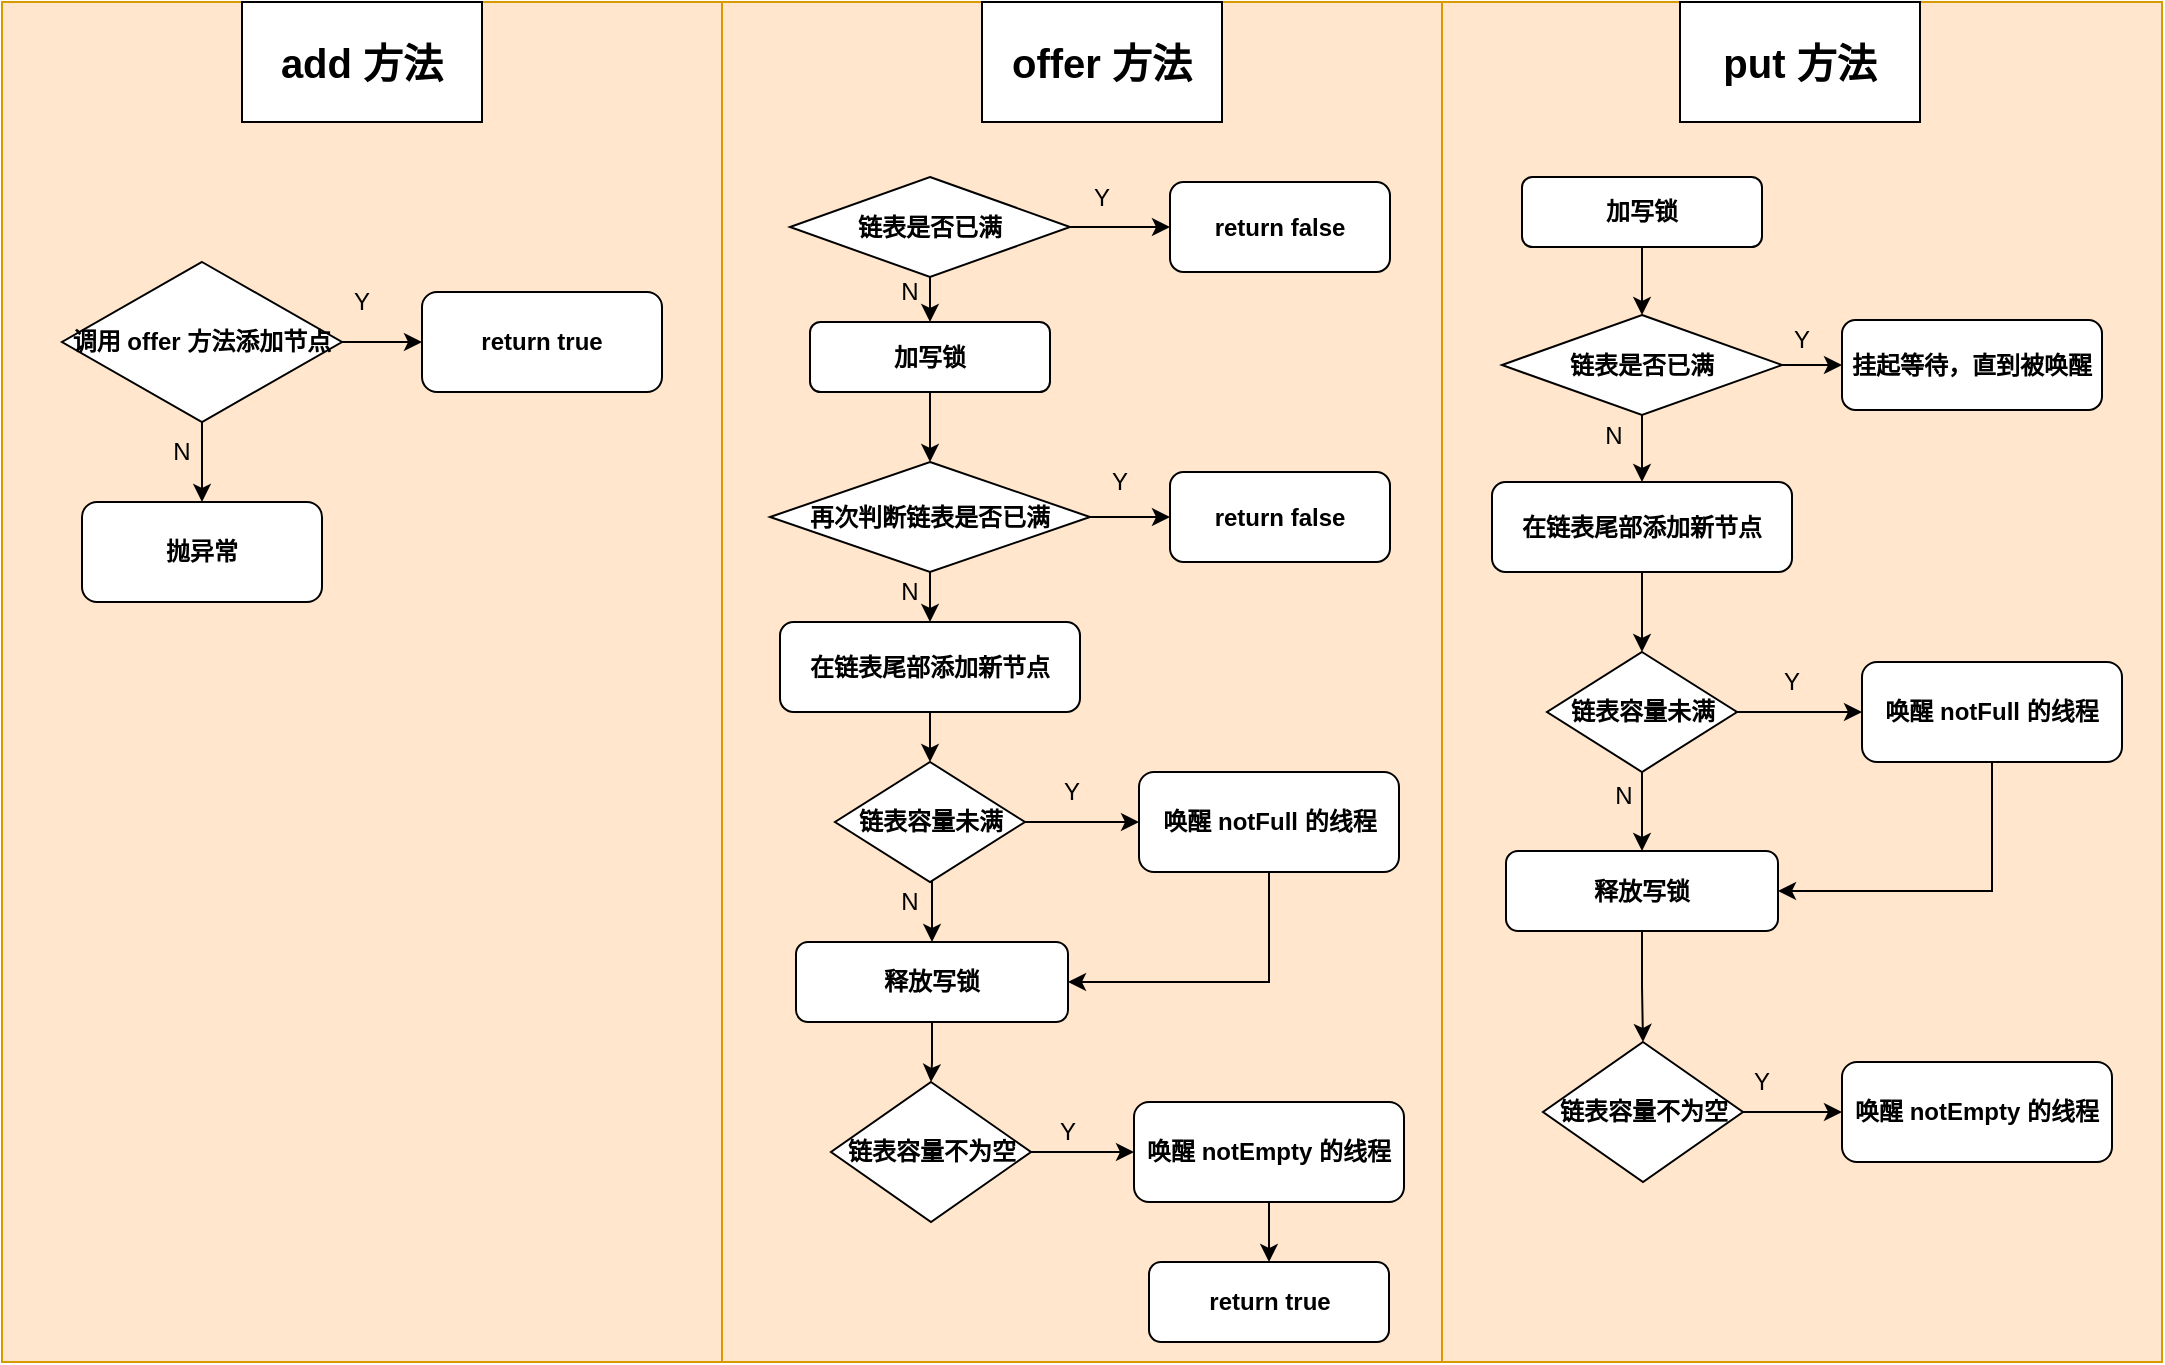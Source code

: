 <mxfile version="12.2.2" type="device" pages="1"><diagram id="PwNAVY9q_rghk-kHfL6t" name="Page-1"><mxGraphModel dx="1261" dy="932" grid="1" gridSize="10" guides="1" tooltips="1" connect="1" arrows="1" fold="1" page="1" pageScale="1" pageWidth="827" pageHeight="1169" math="0" shadow="0"><root><mxCell id="0"/><mxCell id="1" parent="0"/><mxCell id="Q_BjVNnvFx1lg9uJ3odf-3" value="" style="rounded=0;whiteSpace=wrap;html=1;fontStyle=1;fillColor=#ffe6cc;strokeColor=#d79b00;" vertex="1" parent="1"><mxGeometry x="760" y="120" width="360" height="680" as="geometry"/></mxCell><mxCell id="Q_BjVNnvFx1lg9uJ3odf-1" value="" style="rounded=0;whiteSpace=wrap;html=1;fontStyle=1;fillColor=#ffe6cc;strokeColor=#d79b00;" vertex="1" parent="1"><mxGeometry x="40" y="120" width="360" height="680" as="geometry"/></mxCell><mxCell id="Q_BjVNnvFx1lg9uJ3odf-2" value="" style="rounded=0;whiteSpace=wrap;html=1;fontStyle=1;fillColor=#ffe6cc;strokeColor=#d79b00;" vertex="1" parent="1"><mxGeometry x="400" y="120" width="360" height="680" as="geometry"/></mxCell><mxCell id="Q_BjVNnvFx1lg9uJ3odf-4" value="add 方法" style="rounded=0;whiteSpace=wrap;html=1;fontStyle=1;fontSize=20;" vertex="1" parent="1"><mxGeometry x="160" y="120" width="120" height="60" as="geometry"/></mxCell><mxCell id="Q_BjVNnvFx1lg9uJ3odf-9" style="edgeStyle=orthogonalEdgeStyle;rounded=0;orthogonalLoop=1;jettySize=auto;html=1;exitX=1;exitY=0.5;exitDx=0;exitDy=0;entryX=0;entryY=0.5;entryDx=0;entryDy=0;fontStyle=1" edge="1" parent="1" source="Q_BjVNnvFx1lg9uJ3odf-6" target="Q_BjVNnvFx1lg9uJ3odf-7"><mxGeometry relative="1" as="geometry"/></mxCell><mxCell id="Q_BjVNnvFx1lg9uJ3odf-10" style="edgeStyle=orthogonalEdgeStyle;rounded=0;orthogonalLoop=1;jettySize=auto;html=1;exitX=0.5;exitY=1;exitDx=0;exitDy=0;fontStyle=1" edge="1" parent="1" source="Q_BjVNnvFx1lg9uJ3odf-6" target="Q_BjVNnvFx1lg9uJ3odf-8"><mxGeometry relative="1" as="geometry"/></mxCell><mxCell id="Q_BjVNnvFx1lg9uJ3odf-6" value="调用 offer 方法添加节点" style="rhombus;whiteSpace=wrap;html=1;fontStyle=1" vertex="1" parent="1"><mxGeometry x="70" y="250" width="140" height="80" as="geometry"/></mxCell><mxCell id="Q_BjVNnvFx1lg9uJ3odf-7" value="return true" style="rounded=1;whiteSpace=wrap;html=1;fontStyle=1" vertex="1" parent="1"><mxGeometry x="250" y="265" width="120" height="50" as="geometry"/></mxCell><mxCell id="Q_BjVNnvFx1lg9uJ3odf-8" value="抛异常" style="rounded=1;whiteSpace=wrap;html=1;fontStyle=1" vertex="1" parent="1"><mxGeometry x="80" y="370" width="120" height="50" as="geometry"/></mxCell><mxCell id="Q_BjVNnvFx1lg9uJ3odf-11" value="offer 方法" style="rounded=0;whiteSpace=wrap;html=1;fontStyle=1;fontSize=20;" vertex="1" parent="1"><mxGeometry x="530" y="120" width="120" height="60" as="geometry"/></mxCell><mxCell id="Q_BjVNnvFx1lg9uJ3odf-12" value="put 方法" style="rounded=0;whiteSpace=wrap;html=1;fontStyle=1;fontSize=20;" vertex="1" parent="1"><mxGeometry x="879" y="120" width="120" height="60" as="geometry"/></mxCell><mxCell id="Q_BjVNnvFx1lg9uJ3odf-26" style="edgeStyle=orthogonalEdgeStyle;rounded=0;orthogonalLoop=1;jettySize=auto;html=1;exitX=1;exitY=0.5;exitDx=0;exitDy=0;" edge="1" parent="1" source="Q_BjVNnvFx1lg9uJ3odf-13" target="Q_BjVNnvFx1lg9uJ3odf-14"><mxGeometry relative="1" as="geometry"/></mxCell><mxCell id="Q_BjVNnvFx1lg9uJ3odf-27" style="edgeStyle=orthogonalEdgeStyle;rounded=0;orthogonalLoop=1;jettySize=auto;html=1;exitX=0.5;exitY=1;exitDx=0;exitDy=0;" edge="1" parent="1" source="Q_BjVNnvFx1lg9uJ3odf-13" target="Q_BjVNnvFx1lg9uJ3odf-15"><mxGeometry relative="1" as="geometry"/></mxCell><mxCell id="Q_BjVNnvFx1lg9uJ3odf-13" value="链表是否已满" style="rhombus;whiteSpace=wrap;html=1;fontStyle=1" vertex="1" parent="1"><mxGeometry x="434" y="207.5" width="140" height="50" as="geometry"/></mxCell><mxCell id="Q_BjVNnvFx1lg9uJ3odf-14" value="return false" style="rounded=1;whiteSpace=wrap;html=1;fontStyle=1" vertex="1" parent="1"><mxGeometry x="624" y="210" width="110" height="45" as="geometry"/></mxCell><mxCell id="Q_BjVNnvFx1lg9uJ3odf-28" style="edgeStyle=orthogonalEdgeStyle;rounded=0;orthogonalLoop=1;jettySize=auto;html=1;exitX=0.5;exitY=1;exitDx=0;exitDy=0;" edge="1" parent="1" source="Q_BjVNnvFx1lg9uJ3odf-15" target="Q_BjVNnvFx1lg9uJ3odf-17"><mxGeometry relative="1" as="geometry"/></mxCell><mxCell id="Q_BjVNnvFx1lg9uJ3odf-15" value="加写锁" style="rounded=1;whiteSpace=wrap;html=1;fontStyle=1" vertex="1" parent="1"><mxGeometry x="444" y="280" width="120" height="35" as="geometry"/></mxCell><mxCell id="Q_BjVNnvFx1lg9uJ3odf-33" style="edgeStyle=orthogonalEdgeStyle;rounded=0;orthogonalLoop=1;jettySize=auto;html=1;exitX=0.5;exitY=1;exitDx=0;exitDy=0;" edge="1" parent="1" source="Q_BjVNnvFx1lg9uJ3odf-16" target="Q_BjVNnvFx1lg9uJ3odf-24"><mxGeometry relative="1" as="geometry"/></mxCell><mxCell id="Q_BjVNnvFx1lg9uJ3odf-16" value="释放写锁" style="rounded=1;whiteSpace=wrap;html=1;fontStyle=1" vertex="1" parent="1"><mxGeometry x="437" y="590" width="136" height="40" as="geometry"/></mxCell><mxCell id="Q_BjVNnvFx1lg9uJ3odf-29" style="edgeStyle=orthogonalEdgeStyle;rounded=0;orthogonalLoop=1;jettySize=auto;html=1;exitX=0.5;exitY=1;exitDx=0;exitDy=0;" edge="1" parent="1" source="Q_BjVNnvFx1lg9uJ3odf-17" target="Q_BjVNnvFx1lg9uJ3odf-18"><mxGeometry relative="1" as="geometry"/></mxCell><mxCell id="Q_BjVNnvFx1lg9uJ3odf-36" style="edgeStyle=orthogonalEdgeStyle;rounded=0;orthogonalLoop=1;jettySize=auto;html=1;exitX=1;exitY=0.5;exitDx=0;exitDy=0;" edge="1" parent="1" source="Q_BjVNnvFx1lg9uJ3odf-17" target="Q_BjVNnvFx1lg9uJ3odf-35"><mxGeometry relative="1" as="geometry"/></mxCell><mxCell id="Q_BjVNnvFx1lg9uJ3odf-17" value="再次判断链表是否已满" style="rhombus;whiteSpace=wrap;html=1;fontStyle=1" vertex="1" parent="1"><mxGeometry x="424" y="350" width="160" height="55" as="geometry"/></mxCell><mxCell id="Q_BjVNnvFx1lg9uJ3odf-31" style="edgeStyle=orthogonalEdgeStyle;rounded=0;orthogonalLoop=1;jettySize=auto;html=1;exitX=0.5;exitY=1;exitDx=0;exitDy=0;" edge="1" parent="1" source="Q_BjVNnvFx1lg9uJ3odf-18" target="Q_BjVNnvFx1lg9uJ3odf-20"><mxGeometry relative="1" as="geometry"/></mxCell><mxCell id="Q_BjVNnvFx1lg9uJ3odf-18" value="在链表尾部添加新节点" style="rounded=1;whiteSpace=wrap;html=1;fontStyle=1" vertex="1" parent="1"><mxGeometry x="429" y="430" width="150" height="45" as="geometry"/></mxCell><mxCell id="Q_BjVNnvFx1lg9uJ3odf-22" style="edgeStyle=orthogonalEdgeStyle;rounded=0;orthogonalLoop=1;jettySize=auto;html=1;exitX=1;exitY=0.5;exitDx=0;exitDy=0;fontStyle=1" edge="1" parent="1" source="Q_BjVNnvFx1lg9uJ3odf-20" target="Q_BjVNnvFx1lg9uJ3odf-21"><mxGeometry relative="1" as="geometry"/></mxCell><mxCell id="Q_BjVNnvFx1lg9uJ3odf-32" style="edgeStyle=orthogonalEdgeStyle;rounded=0;orthogonalLoop=1;jettySize=auto;html=1;exitX=0.5;exitY=1;exitDx=0;exitDy=0;entryX=0.5;entryY=0;entryDx=0;entryDy=0;" edge="1" parent="1" source="Q_BjVNnvFx1lg9uJ3odf-20" target="Q_BjVNnvFx1lg9uJ3odf-16"><mxGeometry relative="1" as="geometry"/></mxCell><mxCell id="Q_BjVNnvFx1lg9uJ3odf-20" value="链表容量未满" style="rhombus;whiteSpace=wrap;html=1;fontStyle=1" vertex="1" parent="1"><mxGeometry x="456.5" y="500" width="95" height="60" as="geometry"/></mxCell><mxCell id="Q_BjVNnvFx1lg9uJ3odf-34" style="edgeStyle=orthogonalEdgeStyle;rounded=0;orthogonalLoop=1;jettySize=auto;html=1;exitX=0.5;exitY=1;exitDx=0;exitDy=0;entryX=1;entryY=0.5;entryDx=0;entryDy=0;" edge="1" parent="1" source="Q_BjVNnvFx1lg9uJ3odf-21" target="Q_BjVNnvFx1lg9uJ3odf-16"><mxGeometry relative="1" as="geometry"/></mxCell><mxCell id="Q_BjVNnvFx1lg9uJ3odf-21" value="唤醒 notFull 的线程" style="rounded=1;whiteSpace=wrap;html=1;fontStyle=1" vertex="1" parent="1"><mxGeometry x="608.5" y="505" width="130" height="50" as="geometry"/></mxCell><mxCell id="Q_BjVNnvFx1lg9uJ3odf-30" style="edgeStyle=orthogonalEdgeStyle;rounded=0;orthogonalLoop=1;jettySize=auto;html=1;exitX=1;exitY=0.5;exitDx=0;exitDy=0;" edge="1" parent="1" source="Q_BjVNnvFx1lg9uJ3odf-24" target="Q_BjVNnvFx1lg9uJ3odf-25"><mxGeometry relative="1" as="geometry"/></mxCell><mxCell id="Q_BjVNnvFx1lg9uJ3odf-24" value="链表容量不为空" style="rhombus;whiteSpace=wrap;html=1;fontStyle=1" vertex="1" parent="1"><mxGeometry x="454.5" y="660" width="100" height="70" as="geometry"/></mxCell><mxCell id="Q_BjVNnvFx1lg9uJ3odf-54" style="edgeStyle=orthogonalEdgeStyle;rounded=0;orthogonalLoop=1;jettySize=auto;html=1;exitX=0.5;exitY=1;exitDx=0;exitDy=0;" edge="1" parent="1" source="Q_BjVNnvFx1lg9uJ3odf-25" target="Q_BjVNnvFx1lg9uJ3odf-37"><mxGeometry relative="1" as="geometry"/></mxCell><mxCell id="Q_BjVNnvFx1lg9uJ3odf-25" value="唤醒 notEmpty 的线程" style="rounded=1;whiteSpace=wrap;html=1;fontStyle=1" vertex="1" parent="1"><mxGeometry x="606" y="670" width="135" height="50" as="geometry"/></mxCell><mxCell id="Q_BjVNnvFx1lg9uJ3odf-35" value="return false" style="rounded=1;whiteSpace=wrap;html=1;fontStyle=1" vertex="1" parent="1"><mxGeometry x="624" y="355" width="110" height="45" as="geometry"/></mxCell><mxCell id="Q_BjVNnvFx1lg9uJ3odf-37" value="&lt;b&gt;return true&lt;/b&gt;" style="rounded=1;whiteSpace=wrap;html=1;" vertex="1" parent="1"><mxGeometry x="613.5" y="750" width="120" height="40" as="geometry"/></mxCell><mxCell id="Q_BjVNnvFx1lg9uJ3odf-41" style="edgeStyle=orthogonalEdgeStyle;rounded=0;orthogonalLoop=1;jettySize=auto;html=1;exitX=1;exitY=0.5;exitDx=0;exitDy=0;" edge="1" parent="1" source="Q_BjVNnvFx1lg9uJ3odf-39" target="Q_BjVNnvFx1lg9uJ3odf-40"><mxGeometry relative="1" as="geometry"/></mxCell><mxCell id="Q_BjVNnvFx1lg9uJ3odf-78" style="edgeStyle=orthogonalEdgeStyle;rounded=0;orthogonalLoop=1;jettySize=auto;html=1;exitX=0.5;exitY=1;exitDx=0;exitDy=0;" edge="1" parent="1" source="Q_BjVNnvFx1lg9uJ3odf-39" target="Q_BjVNnvFx1lg9uJ3odf-42"><mxGeometry relative="1" as="geometry"/></mxCell><mxCell id="Q_BjVNnvFx1lg9uJ3odf-39" value="链表是否已满" style="rhombus;whiteSpace=wrap;html=1;fontStyle=1" vertex="1" parent="1"><mxGeometry x="790" y="276.5" width="140" height="50" as="geometry"/></mxCell><mxCell id="Q_BjVNnvFx1lg9uJ3odf-40" value="挂起等待，直到被唤醒" style="rounded=1;whiteSpace=wrap;html=1;fontStyle=1" vertex="1" parent="1"><mxGeometry x="960" y="279" width="130" height="45" as="geometry"/></mxCell><mxCell id="Q_BjVNnvFx1lg9uJ3odf-79" style="edgeStyle=orthogonalEdgeStyle;rounded=0;orthogonalLoop=1;jettySize=auto;html=1;exitX=0.5;exitY=1;exitDx=0;exitDy=0;" edge="1" parent="1" source="Q_BjVNnvFx1lg9uJ3odf-42" target="Q_BjVNnvFx1lg9uJ3odf-61"><mxGeometry relative="1" as="geometry"/></mxCell><mxCell id="Q_BjVNnvFx1lg9uJ3odf-42" value="在链表尾部添加新节点" style="rounded=1;whiteSpace=wrap;html=1;fontStyle=1" vertex="1" parent="1"><mxGeometry x="785" y="360" width="150" height="45" as="geometry"/></mxCell><mxCell id="Q_BjVNnvFx1lg9uJ3odf-77" style="edgeStyle=orthogonalEdgeStyle;rounded=0;orthogonalLoop=1;jettySize=auto;html=1;exitX=0.5;exitY=1;exitDx=0;exitDy=0;" edge="1" parent="1" source="Q_BjVNnvFx1lg9uJ3odf-43" target="Q_BjVNnvFx1lg9uJ3odf-39"><mxGeometry relative="1" as="geometry"/></mxCell><mxCell id="Q_BjVNnvFx1lg9uJ3odf-43" value="加写锁" style="rounded=1;whiteSpace=wrap;html=1;fontStyle=1" vertex="1" parent="1"><mxGeometry x="800" y="207.5" width="120" height="35" as="geometry"/></mxCell><mxCell id="Q_BjVNnvFx1lg9uJ3odf-46" value="Y" style="text;html=1;strokeColor=none;fillColor=none;align=center;verticalAlign=middle;whiteSpace=wrap;rounded=0;" vertex="1" parent="1"><mxGeometry x="570" y="207.5" width="40" height="20" as="geometry"/></mxCell><mxCell id="Q_BjVNnvFx1lg9uJ3odf-47" value="Y" style="text;html=1;strokeColor=none;fillColor=none;align=center;verticalAlign=middle;whiteSpace=wrap;rounded=0;" vertex="1" parent="1"><mxGeometry x="579" y="350" width="40" height="20" as="geometry"/></mxCell><mxCell id="Q_BjVNnvFx1lg9uJ3odf-50" value="Y" style="text;html=1;strokeColor=none;fillColor=none;align=center;verticalAlign=middle;whiteSpace=wrap;rounded=0;" vertex="1" parent="1"><mxGeometry x="200" y="260" width="40" height="20" as="geometry"/></mxCell><mxCell id="Q_BjVNnvFx1lg9uJ3odf-51" value="Y" style="text;html=1;strokeColor=none;fillColor=none;align=center;verticalAlign=middle;whiteSpace=wrap;rounded=0;" vertex="1" parent="1"><mxGeometry x="920" y="279" width="40" height="20" as="geometry"/></mxCell><mxCell id="Q_BjVNnvFx1lg9uJ3odf-52" value="Y" style="text;html=1;strokeColor=none;fillColor=none;align=center;verticalAlign=middle;whiteSpace=wrap;rounded=0;" vertex="1" parent="1"><mxGeometry x="554.5" y="505" width="40" height="20" as="geometry"/></mxCell><mxCell id="Q_BjVNnvFx1lg9uJ3odf-53" value="Y" style="text;html=1;strokeColor=none;fillColor=none;align=center;verticalAlign=middle;whiteSpace=wrap;rounded=0;" vertex="1" parent="1"><mxGeometry x="553" y="675" width="40" height="20" as="geometry"/></mxCell><mxCell id="Q_BjVNnvFx1lg9uJ3odf-80" style="edgeStyle=orthogonalEdgeStyle;rounded=0;orthogonalLoop=1;jettySize=auto;html=1;exitX=0.5;exitY=1;exitDx=0;exitDy=0;" edge="1" parent="1" source="Q_BjVNnvFx1lg9uJ3odf-57" target="Q_BjVNnvFx1lg9uJ3odf-74"><mxGeometry relative="1" as="geometry"/></mxCell><mxCell id="Q_BjVNnvFx1lg9uJ3odf-57" value="释放写锁" style="rounded=1;whiteSpace=wrap;html=1;fontStyle=1" vertex="1" parent="1"><mxGeometry x="792" y="544.5" width="136" height="40" as="geometry"/></mxCell><mxCell id="Q_BjVNnvFx1lg9uJ3odf-59" style="edgeStyle=orthogonalEdgeStyle;rounded=0;orthogonalLoop=1;jettySize=auto;html=1;exitX=1;exitY=0.5;exitDx=0;exitDy=0;fontStyle=1" edge="1" parent="1" source="Q_BjVNnvFx1lg9uJ3odf-61" target="Q_BjVNnvFx1lg9uJ3odf-63"><mxGeometry relative="1" as="geometry"/></mxCell><mxCell id="Q_BjVNnvFx1lg9uJ3odf-60" style="edgeStyle=orthogonalEdgeStyle;rounded=0;orthogonalLoop=1;jettySize=auto;html=1;exitX=0.5;exitY=1;exitDx=0;exitDy=0;entryX=0.5;entryY=0;entryDx=0;entryDy=0;" edge="1" parent="1" source="Q_BjVNnvFx1lg9uJ3odf-61" target="Q_BjVNnvFx1lg9uJ3odf-57"><mxGeometry relative="1" as="geometry"/></mxCell><mxCell id="Q_BjVNnvFx1lg9uJ3odf-61" value="链表容量未满" style="rhombus;whiteSpace=wrap;html=1;fontStyle=1" vertex="1" parent="1"><mxGeometry x="812.5" y="445" width="95" height="60" as="geometry"/></mxCell><mxCell id="Q_BjVNnvFx1lg9uJ3odf-62" style="edgeStyle=orthogonalEdgeStyle;rounded=0;orthogonalLoop=1;jettySize=auto;html=1;exitX=0.5;exitY=1;exitDx=0;exitDy=0;entryX=1;entryY=0.5;entryDx=0;entryDy=0;" edge="1" parent="1" source="Q_BjVNnvFx1lg9uJ3odf-63" target="Q_BjVNnvFx1lg9uJ3odf-57"><mxGeometry relative="1" as="geometry"/></mxCell><mxCell id="Q_BjVNnvFx1lg9uJ3odf-63" value="唤醒 notFull 的线程" style="rounded=1;whiteSpace=wrap;html=1;fontStyle=1" vertex="1" parent="1"><mxGeometry x="970" y="450" width="130" height="50" as="geometry"/></mxCell><mxCell id="Q_BjVNnvFx1lg9uJ3odf-64" value="Y" style="text;html=1;strokeColor=none;fillColor=none;align=center;verticalAlign=middle;whiteSpace=wrap;rounded=0;" vertex="1" parent="1"><mxGeometry x="914.5" y="450" width="40" height="20" as="geometry"/></mxCell><mxCell id="Q_BjVNnvFx1lg9uJ3odf-73" style="edgeStyle=orthogonalEdgeStyle;rounded=0;orthogonalLoop=1;jettySize=auto;html=1;exitX=1;exitY=0.5;exitDx=0;exitDy=0;" edge="1" parent="1" source="Q_BjVNnvFx1lg9uJ3odf-74" target="Q_BjVNnvFx1lg9uJ3odf-75"><mxGeometry relative="1" as="geometry"/></mxCell><mxCell id="Q_BjVNnvFx1lg9uJ3odf-74" value="链表容量不为空" style="rhombus;whiteSpace=wrap;html=1;fontStyle=1" vertex="1" parent="1"><mxGeometry x="810.5" y="640" width="100" height="70" as="geometry"/></mxCell><mxCell id="Q_BjVNnvFx1lg9uJ3odf-75" value="唤醒 notEmpty 的线程" style="rounded=1;whiteSpace=wrap;html=1;fontStyle=1" vertex="1" parent="1"><mxGeometry x="960" y="650" width="135" height="50" as="geometry"/></mxCell><mxCell id="Q_BjVNnvFx1lg9uJ3odf-76" value="Y" style="text;html=1;strokeColor=none;fillColor=none;align=center;verticalAlign=middle;whiteSpace=wrap;rounded=0;" vertex="1" parent="1"><mxGeometry x="900" y="650" width="40" height="20" as="geometry"/></mxCell><mxCell id="Q_BjVNnvFx1lg9uJ3odf-82" value="N" style="text;html=1;strokeColor=none;fillColor=none;align=center;verticalAlign=middle;whiteSpace=wrap;rounded=0;" vertex="1" parent="1"><mxGeometry x="110" y="335" width="40" height="20" as="geometry"/></mxCell><mxCell id="Q_BjVNnvFx1lg9uJ3odf-83" value="N" style="text;html=1;strokeColor=none;fillColor=none;align=center;verticalAlign=middle;whiteSpace=wrap;rounded=0;" vertex="1" parent="1"><mxGeometry x="474" y="255" width="40" height="20" as="geometry"/></mxCell><mxCell id="Q_BjVNnvFx1lg9uJ3odf-84" value="N" style="text;html=1;strokeColor=none;fillColor=none;align=center;verticalAlign=middle;whiteSpace=wrap;rounded=0;" vertex="1" parent="1"><mxGeometry x="474" y="405" width="40" height="20" as="geometry"/></mxCell><mxCell id="Q_BjVNnvFx1lg9uJ3odf-85" value="N" style="text;html=1;strokeColor=none;fillColor=none;align=center;verticalAlign=middle;whiteSpace=wrap;rounded=0;" vertex="1" parent="1"><mxGeometry x="474" y="560" width="40" height="20" as="geometry"/></mxCell><mxCell id="Q_BjVNnvFx1lg9uJ3odf-86" value="N" style="text;html=1;strokeColor=none;fillColor=none;align=center;verticalAlign=middle;whiteSpace=wrap;rounded=0;" vertex="1" parent="1"><mxGeometry x="826" y="326.5" width="40" height="20" as="geometry"/></mxCell><mxCell id="Q_BjVNnvFx1lg9uJ3odf-87" value="N" style="text;html=1;strokeColor=none;fillColor=none;align=center;verticalAlign=middle;whiteSpace=wrap;rounded=0;" vertex="1" parent="1"><mxGeometry x="831" y="507" width="40" height="20" as="geometry"/></mxCell></root></mxGraphModel></diagram></mxfile>